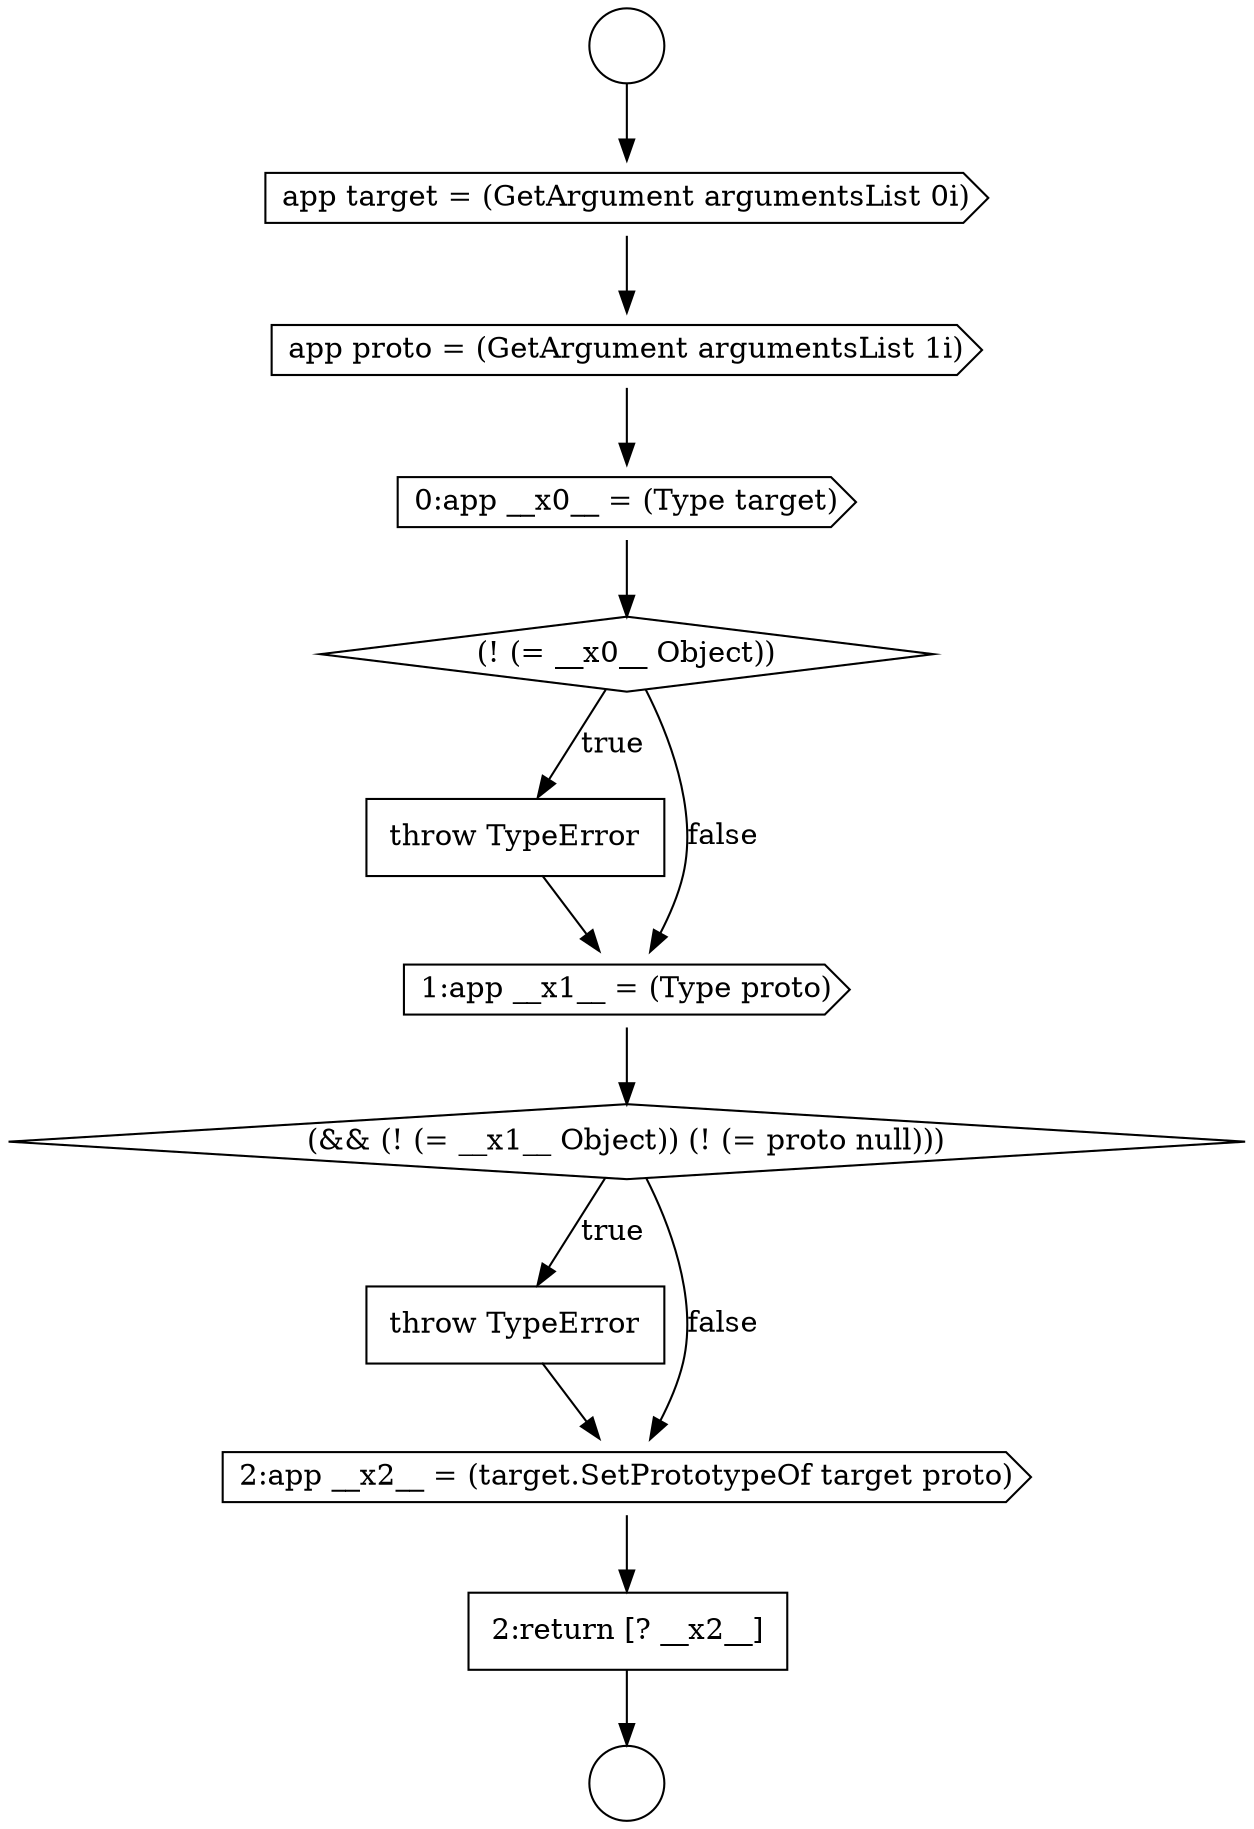 digraph {
  node17969 [shape=none, margin=0, label=<<font color="black">
    <table border="0" cellborder="1" cellspacing="0" cellpadding="10">
      <tr><td align="left">throw TypeError</td></tr>
    </table>
  </font>> color="black" fillcolor="white" style=filled]
  node17962 [shape=cds, label=<<font color="black">app target = (GetArgument argumentsList 0i)</font>> color="black" fillcolor="white" style=filled]
  node17966 [shape=none, margin=0, label=<<font color="black">
    <table border="0" cellborder="1" cellspacing="0" cellpadding="10">
      <tr><td align="left">throw TypeError</td></tr>
    </table>
  </font>> color="black" fillcolor="white" style=filled]
  node17967 [shape=cds, label=<<font color="black">1:app __x1__ = (Type proto)</font>> color="black" fillcolor="white" style=filled]
  node17963 [shape=cds, label=<<font color="black">app proto = (GetArgument argumentsList 1i)</font>> color="black" fillcolor="white" style=filled]
  node17964 [shape=cds, label=<<font color="black">0:app __x0__ = (Type target)</font>> color="black" fillcolor="white" style=filled]
  node17971 [shape=none, margin=0, label=<<font color="black">
    <table border="0" cellborder="1" cellspacing="0" cellpadding="10">
      <tr><td align="left">2:return [? __x2__]</td></tr>
    </table>
  </font>> color="black" fillcolor="white" style=filled]
  node17968 [shape=diamond, label=<<font color="black">(&amp;&amp; (! (= __x1__ Object)) (! (= proto null)))</font>> color="black" fillcolor="white" style=filled]
  node17970 [shape=cds, label=<<font color="black">2:app __x2__ = (target.SetPrototypeOf target proto)</font>> color="black" fillcolor="white" style=filled]
  node17960 [shape=circle label=" " color="black" fillcolor="white" style=filled]
  node17961 [shape=circle label=" " color="black" fillcolor="white" style=filled]
  node17965 [shape=diamond, label=<<font color="black">(! (= __x0__ Object))</font>> color="black" fillcolor="white" style=filled]
  node17970 -> node17971 [ color="black"]
  node17968 -> node17969 [label=<<font color="black">true</font>> color="black"]
  node17968 -> node17970 [label=<<font color="black">false</font>> color="black"]
  node17964 -> node17965 [ color="black"]
  node17963 -> node17964 [ color="black"]
  node17966 -> node17967 [ color="black"]
  node17967 -> node17968 [ color="black"]
  node17971 -> node17961 [ color="black"]
  node17960 -> node17962 [ color="black"]
  node17969 -> node17970 [ color="black"]
  node17962 -> node17963 [ color="black"]
  node17965 -> node17966 [label=<<font color="black">true</font>> color="black"]
  node17965 -> node17967 [label=<<font color="black">false</font>> color="black"]
}
